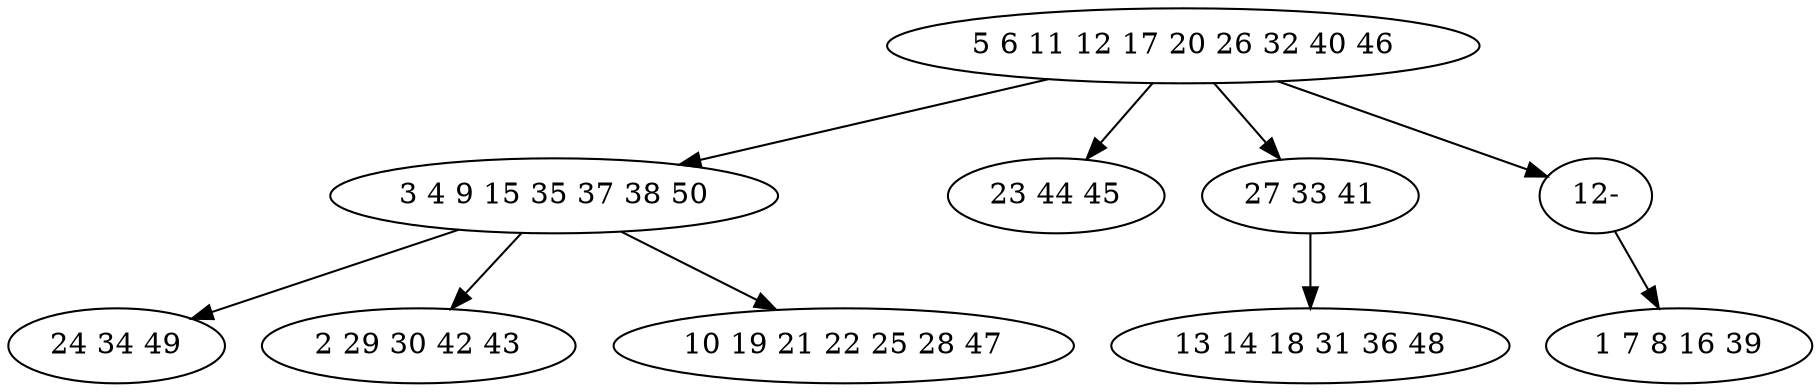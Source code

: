 digraph true_tree {
	"0" -> "1"
	"1" -> "2"
	"0" -> "3"
	"0" -> "4"
	"4" -> "5"
	"1" -> "6"
	"1" -> "7"
	"0" -> "9"
	"9" -> "8"
	"0" [label="5 6 11 12 17 20 26 32 40 46"];
	"1" [label="3 4 9 15 35 37 38 50"];
	"2" [label="24 34 49"];
	"3" [label="23 44 45"];
	"4" [label="27 33 41"];
	"5" [label="13 14 18 31 36 48"];
	"6" [label="2 29 30 42 43"];
	"7" [label="10 19 21 22 25 28 47"];
	"8" [label="1 7 8 16 39"];
	"9" [label="12-"];
}
